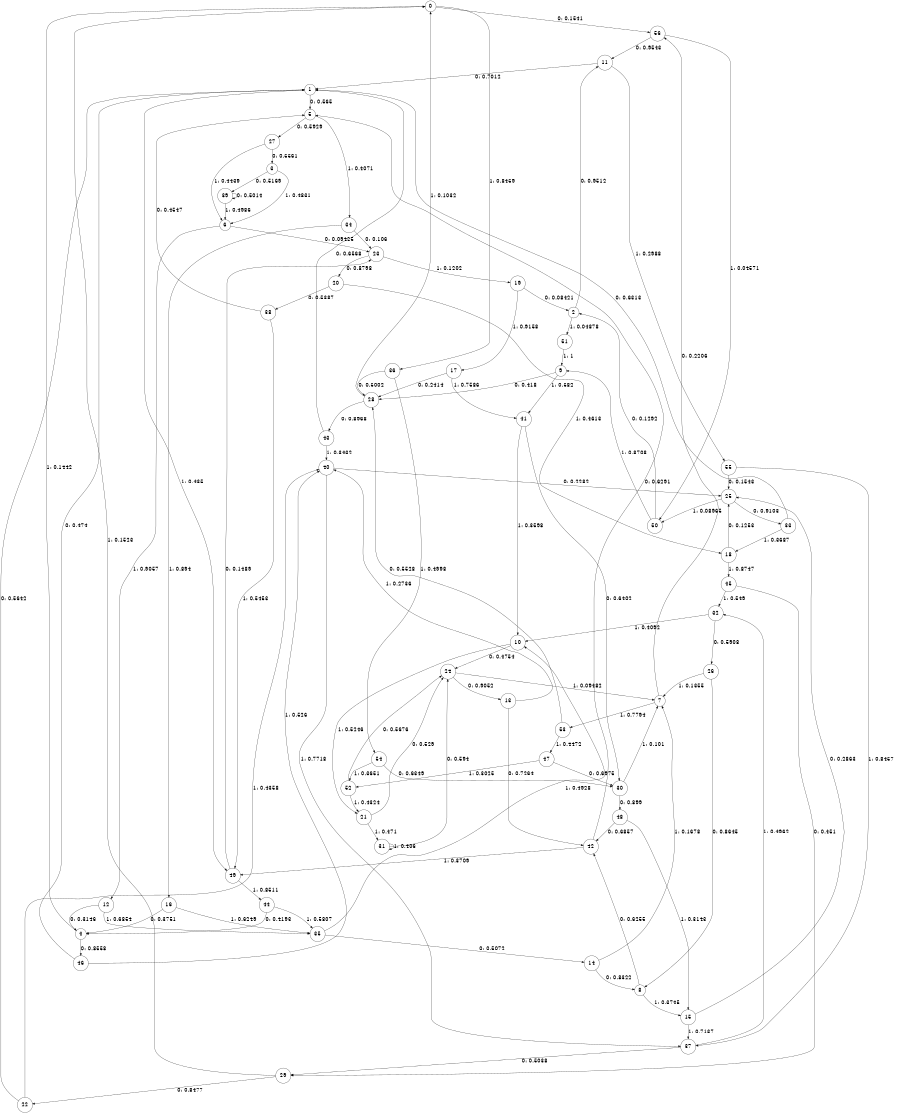 digraph "ch40concat_phase3_L7" {
size = "6,8.5";
ratio = "fill";
node [shape = circle];
node [fontsize = 24];
edge [fontsize = 24];
0 -> 56 [label = "0: 0.1541   "];
0 -> 36 [label = "1: 0.8459   "];
1 -> 5 [label = "0: 0.565    "];
1 -> 49 [label = "1: 0.435    "];
2 -> 11 [label = "0: 0.9512   "];
2 -> 51 [label = "1: 0.04878  "];
3 -> 39 [label = "0: 0.5169   "];
3 -> 6 [label = "1: 0.4831   "];
4 -> 46 [label = "0: 0.8558   "];
4 -> 0 [label = "1: 0.1442   "];
5 -> 27 [label = "0: 0.5929   "];
5 -> 34 [label = "1: 0.4071   "];
6 -> 23 [label = "0: 0.09425  "];
6 -> 12 [label = "1: 0.9057   "];
7 -> 56 [label = "0: 0.2206   "];
7 -> 53 [label = "1: 0.7794   "];
8 -> 42 [label = "0: 0.6255   "];
8 -> 15 [label = "1: 0.3745   "];
9 -> 28 [label = "0: 0.418    "];
9 -> 41 [label = "1: 0.582    "];
10 -> 24 [label = "0: 0.4754   "];
10 -> 21 [label = "1: 0.5246   "];
11 -> 1 [label = "0: 0.7012   "];
11 -> 55 [label = "1: 0.2988   "];
12 -> 4 [label = "0: 0.3146   "];
12 -> 35 [label = "1: 0.6854   "];
13 -> 42 [label = "0: 0.7264   "];
13 -> 40 [label = "1: 0.2736   "];
14 -> 8 [label = "0: 0.8322   "];
14 -> 7 [label = "1: 0.1678   "];
15 -> 25 [label = "0: 0.2863   "];
15 -> 37 [label = "1: 0.7137   "];
16 -> 4 [label = "0: 0.3751   "];
16 -> 35 [label = "1: 0.6249   "];
17 -> 28 [label = "0: 0.2414   "];
17 -> 41 [label = "1: 0.7586   "];
18 -> 25 [label = "0: 0.1253   "];
18 -> 45 [label = "1: 0.8747   "];
19 -> 2 [label = "0: 0.08421  "];
19 -> 17 [label = "1: 0.9158   "];
20 -> 38 [label = "0: 0.5387   "];
20 -> 18 [label = "1: 0.4613   "];
21 -> 24 [label = "0: 0.529    "];
21 -> 31 [label = "1: 0.471    "];
22 -> 1 [label = "0: 0.5642   "];
22 -> 40 [label = "1: 0.4358   "];
23 -> 20 [label = "0: 0.8798   "];
23 -> 19 [label = "1: 0.1202   "];
24 -> 13 [label = "0: 0.9052   "];
24 -> 7 [label = "1: 0.09482  "];
25 -> 33 [label = "0: 0.9103   "];
25 -> 50 [label = "1: 0.08965  "];
26 -> 8 [label = "0: 0.8645   "];
26 -> 7 [label = "1: 0.1355   "];
27 -> 3 [label = "0: 0.5561   "];
27 -> 6 [label = "1: 0.4439   "];
28 -> 43 [label = "0: 0.8968   "];
28 -> 0 [label = "1: 0.1032   "];
29 -> 22 [label = "0: 0.8477   "];
29 -> 0 [label = "1: 0.1523   "];
30 -> 48 [label = "0: 0.899    "];
30 -> 7 [label = "1: 0.101    "];
31 -> 24 [label = "0: 0.594    "];
31 -> 31 [label = "1: 0.406    "];
32 -> 26 [label = "0: 0.5908   "];
32 -> 10 [label = "1: 0.4092   "];
33 -> 1 [label = "0: 0.6313   "];
33 -> 18 [label = "1: 0.3687   "];
34 -> 23 [label = "0: 0.106    "];
34 -> 16 [label = "1: 0.894    "];
35 -> 14 [label = "0: 0.5072   "];
35 -> 10 [label = "1: 0.4928   "];
36 -> 28 [label = "0: 0.5002   "];
36 -> 54 [label = "1: 0.4998   "];
37 -> 29 [label = "0: 0.5038   "];
37 -> 32 [label = "1: 0.4962   "];
38 -> 5 [label = "0: 0.4547   "];
38 -> 49 [label = "1: 0.5453   "];
39 -> 39 [label = "0: 0.5014   "];
39 -> 6 [label = "1: 0.4986   "];
40 -> 25 [label = "0: 0.2282   "];
40 -> 37 [label = "1: 0.7718   "];
41 -> 30 [label = "0: 0.6402   "];
41 -> 10 [label = "1: 0.3598   "];
42 -> 5 [label = "0: 0.6291   "];
42 -> 49 [label = "1: 0.3709   "];
43 -> 1 [label = "0: 0.6568   "];
43 -> 40 [label = "1: 0.3432   "];
44 -> 4 [label = "0: 0.4193   "];
44 -> 35 [label = "1: 0.5807   "];
45 -> 29 [label = "0: 0.451    "];
45 -> 32 [label = "1: 0.549    "];
46 -> 1 [label = "0: 0.474    "];
46 -> 40 [label = "1: 0.526    "];
47 -> 30 [label = "0: 0.6975   "];
47 -> 52 [label = "1: 0.3025   "];
48 -> 42 [label = "0: 0.6857   "];
48 -> 15 [label = "1: 0.3143   "];
49 -> 23 [label = "0: 0.1489   "];
49 -> 44 [label = "1: 0.8511   "];
50 -> 2 [label = "0: 0.1292   "];
50 -> 9 [label = "1: 0.8708   "];
51 -> 9 [label = "1: 1        "];
52 -> 24 [label = "0: 0.5676   "];
52 -> 21 [label = "1: 0.4324   "];
53 -> 28 [label = "0: 0.5528   "];
53 -> 47 [label = "1: 0.4472   "];
54 -> 30 [label = "0: 0.6349   "];
54 -> 52 [label = "1: 0.3651   "];
55 -> 25 [label = "0: 0.1543   "];
55 -> 37 [label = "1: 0.8457   "];
56 -> 11 [label = "0: 0.9543   "];
56 -> 50 [label = "1: 0.04571  "];
}